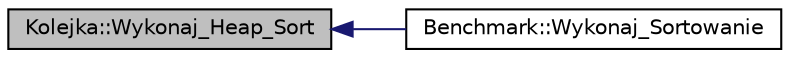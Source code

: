 digraph G
{
  edge [fontname="Helvetica",fontsize="10",labelfontname="Helvetica",labelfontsize="10"];
  node [fontname="Helvetica",fontsize="10",shape=record];
  rankdir="LR";
  Node1 [label="Kolejka::Wykonaj_Heap_Sort",height=0.2,width=0.4,color="black", fillcolor="grey75", style="filled" fontcolor="black"];
  Node1 -> Node2 [dir="back",color="midnightblue",fontsize="10",style="solid",fontname="Helvetica"];
  Node2 [label="Benchmark::Wykonaj_Sortowanie",height=0.2,width=0.4,color="black", fillcolor="white", style="filled",URL="$class_benchmark.html#a4b7c72902d81ff3829f990b3b112b5e1",tooltip="Funkcja wykonujaca algorytmy sortowania. Funkcja wykonuje wczytanie danych z plikow stos..."];
}
